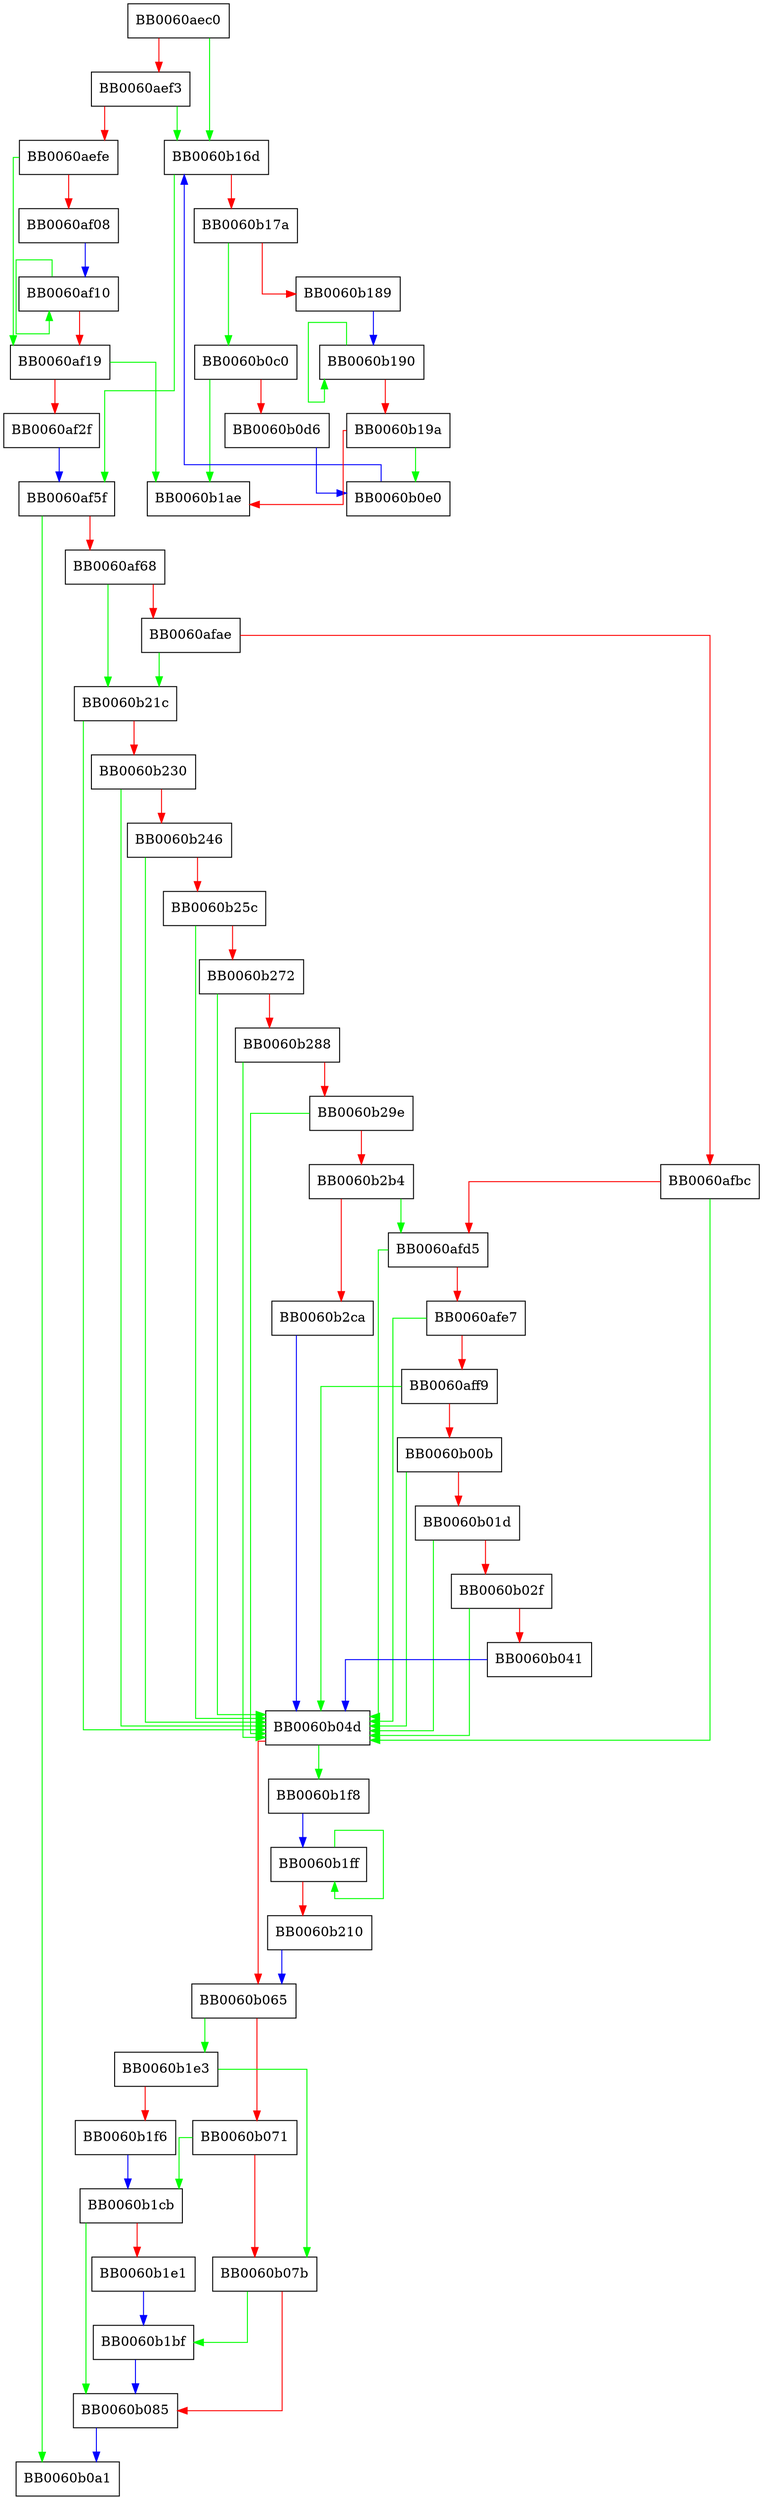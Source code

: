 digraph CRYPTO_ocb128_decrypt {
  node [shape="box"];
  graph [splines=ortho];
  BB0060aec0 -> BB0060b16d [color="green"];
  BB0060aec0 -> BB0060aef3 [color="red"];
  BB0060aef3 -> BB0060b16d [color="green"];
  BB0060aef3 -> BB0060aefe [color="red"];
  BB0060aefe -> BB0060af19 [color="green"];
  BB0060aefe -> BB0060af08 [color="red"];
  BB0060af08 -> BB0060af10 [color="blue"];
  BB0060af10 -> BB0060af10 [color="green"];
  BB0060af10 -> BB0060af19 [color="red"];
  BB0060af19 -> BB0060b1ae [color="green"];
  BB0060af19 -> BB0060af2f [color="red"];
  BB0060af2f -> BB0060af5f [color="blue"];
  BB0060af5f -> BB0060b0a1 [color="green"];
  BB0060af5f -> BB0060af68 [color="red"];
  BB0060af68 -> BB0060b21c [color="green"];
  BB0060af68 -> BB0060afae [color="red"];
  BB0060afae -> BB0060b21c [color="green"];
  BB0060afae -> BB0060afbc [color="red"];
  BB0060afbc -> BB0060b04d [color="green"];
  BB0060afbc -> BB0060afd5 [color="red"];
  BB0060afd5 -> BB0060b04d [color="green"];
  BB0060afd5 -> BB0060afe7 [color="red"];
  BB0060afe7 -> BB0060b04d [color="green"];
  BB0060afe7 -> BB0060aff9 [color="red"];
  BB0060aff9 -> BB0060b04d [color="green"];
  BB0060aff9 -> BB0060b00b [color="red"];
  BB0060b00b -> BB0060b04d [color="green"];
  BB0060b00b -> BB0060b01d [color="red"];
  BB0060b01d -> BB0060b04d [color="green"];
  BB0060b01d -> BB0060b02f [color="red"];
  BB0060b02f -> BB0060b04d [color="green"];
  BB0060b02f -> BB0060b041 [color="red"];
  BB0060b041 -> BB0060b04d [color="blue"];
  BB0060b04d -> BB0060b1f8 [color="green"];
  BB0060b04d -> BB0060b065 [color="red"];
  BB0060b065 -> BB0060b1e3 [color="green"];
  BB0060b065 -> BB0060b071 [color="red"];
  BB0060b071 -> BB0060b1cb [color="green"];
  BB0060b071 -> BB0060b07b [color="red"];
  BB0060b07b -> BB0060b1bf [color="green"];
  BB0060b07b -> BB0060b085 [color="red"];
  BB0060b085 -> BB0060b0a1 [color="blue"];
  BB0060b0c0 -> BB0060b1ae [color="green"];
  BB0060b0c0 -> BB0060b0d6 [color="red"];
  BB0060b0d6 -> BB0060b0e0 [color="blue"];
  BB0060b0e0 -> BB0060b16d [color="blue"];
  BB0060b16d -> BB0060af5f [color="green"];
  BB0060b16d -> BB0060b17a [color="red"];
  BB0060b17a -> BB0060b0c0 [color="green"];
  BB0060b17a -> BB0060b189 [color="red"];
  BB0060b189 -> BB0060b190 [color="blue"];
  BB0060b190 -> BB0060b190 [color="green"];
  BB0060b190 -> BB0060b19a [color="red"];
  BB0060b19a -> BB0060b0e0 [color="green"];
  BB0060b19a -> BB0060b1ae [color="red"];
  BB0060b1bf -> BB0060b085 [color="blue"];
  BB0060b1cb -> BB0060b085 [color="green"];
  BB0060b1cb -> BB0060b1e1 [color="red"];
  BB0060b1e1 -> BB0060b1bf [color="blue"];
  BB0060b1e3 -> BB0060b07b [color="green"];
  BB0060b1e3 -> BB0060b1f6 [color="red"];
  BB0060b1f6 -> BB0060b1cb [color="blue"];
  BB0060b1f8 -> BB0060b1ff [color="blue"];
  BB0060b1ff -> BB0060b1ff [color="green"];
  BB0060b1ff -> BB0060b210 [color="red"];
  BB0060b210 -> BB0060b065 [color="blue"];
  BB0060b21c -> BB0060b04d [color="green"];
  BB0060b21c -> BB0060b230 [color="red"];
  BB0060b230 -> BB0060b04d [color="green"];
  BB0060b230 -> BB0060b246 [color="red"];
  BB0060b246 -> BB0060b04d [color="green"];
  BB0060b246 -> BB0060b25c [color="red"];
  BB0060b25c -> BB0060b04d [color="green"];
  BB0060b25c -> BB0060b272 [color="red"];
  BB0060b272 -> BB0060b04d [color="green"];
  BB0060b272 -> BB0060b288 [color="red"];
  BB0060b288 -> BB0060b04d [color="green"];
  BB0060b288 -> BB0060b29e [color="red"];
  BB0060b29e -> BB0060b04d [color="green"];
  BB0060b29e -> BB0060b2b4 [color="red"];
  BB0060b2b4 -> BB0060afd5 [color="green"];
  BB0060b2b4 -> BB0060b2ca [color="red"];
  BB0060b2ca -> BB0060b04d [color="blue"];
}